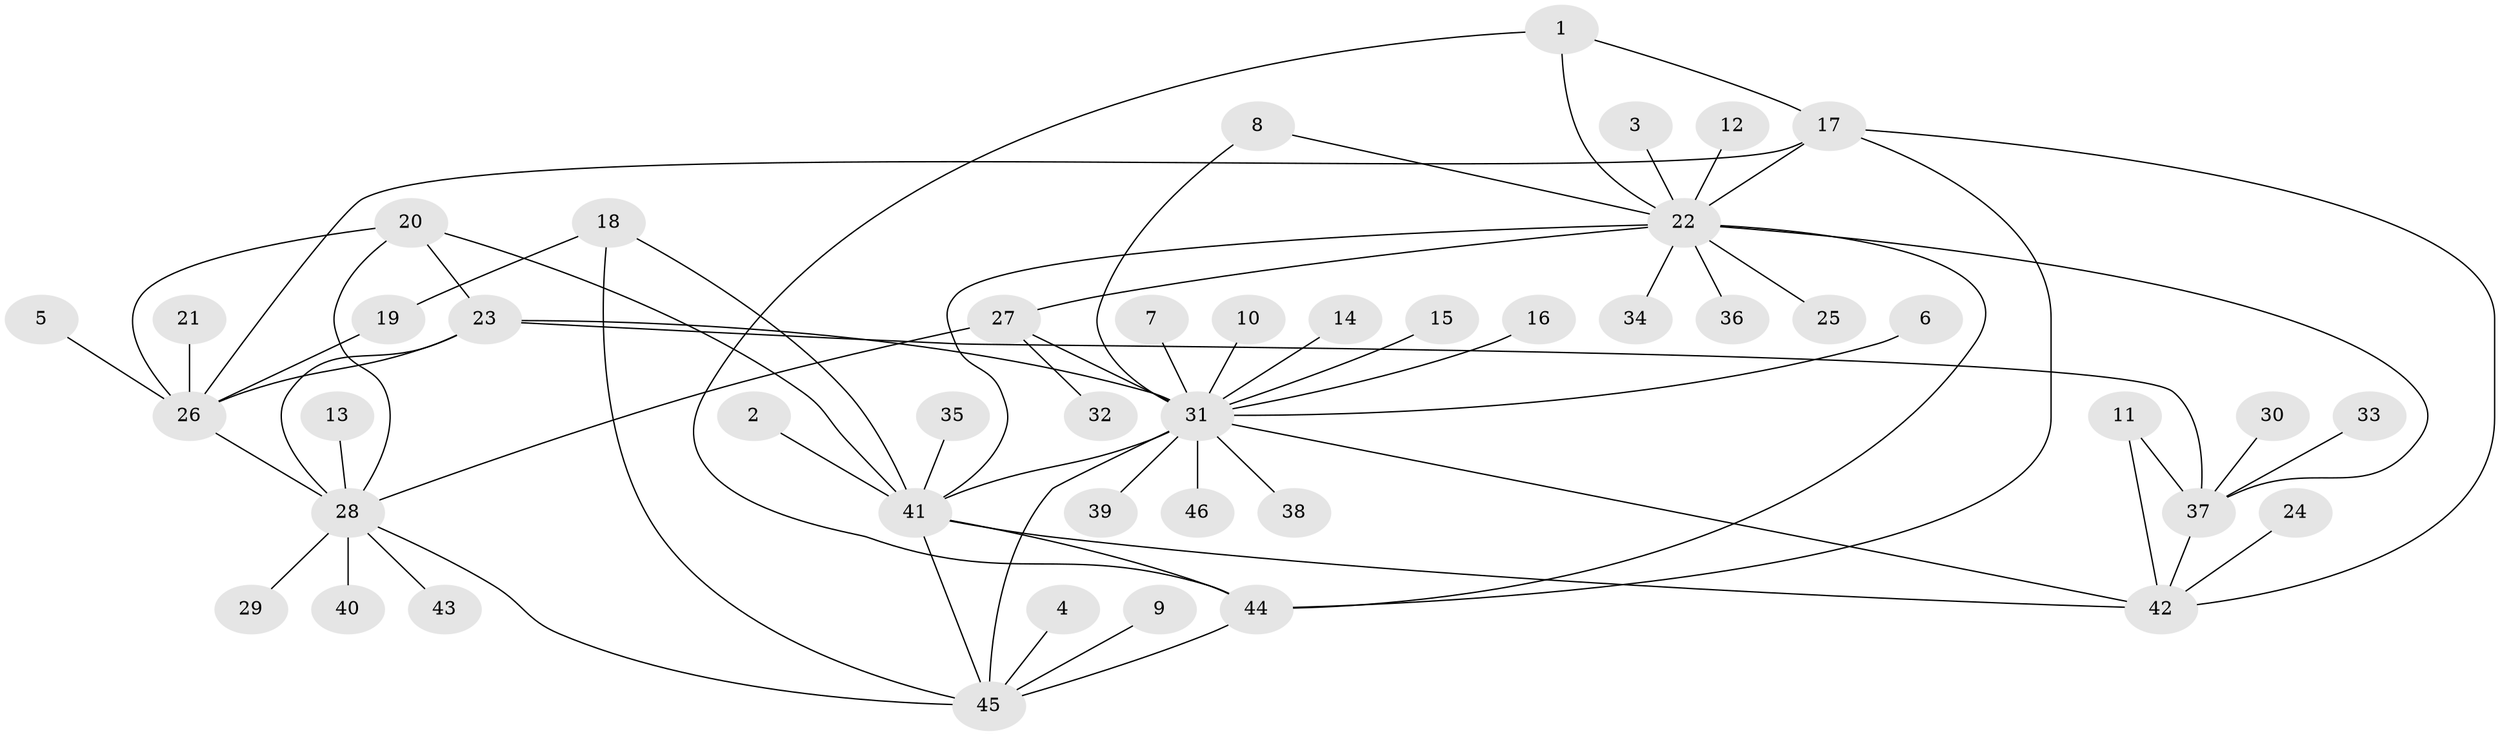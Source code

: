 // original degree distribution, {10: 0.02197802197802198, 7: 0.02197802197802198, 5: 0.04395604395604396, 3: 0.08791208791208792, 9: 0.03296703296703297, 11: 0.01098901098901099, 6: 0.04395604395604396, 8: 0.01098901098901099, 13: 0.01098901098901099, 2: 0.15384615384615385, 1: 0.5604395604395604}
// Generated by graph-tools (version 1.1) at 2025/50/03/09/25 03:50:27]
// undirected, 46 vertices, 67 edges
graph export_dot {
graph [start="1"]
  node [color=gray90,style=filled];
  1;
  2;
  3;
  4;
  5;
  6;
  7;
  8;
  9;
  10;
  11;
  12;
  13;
  14;
  15;
  16;
  17;
  18;
  19;
  20;
  21;
  22;
  23;
  24;
  25;
  26;
  27;
  28;
  29;
  30;
  31;
  32;
  33;
  34;
  35;
  36;
  37;
  38;
  39;
  40;
  41;
  42;
  43;
  44;
  45;
  46;
  1 -- 17 [weight=1.0];
  1 -- 22 [weight=1.0];
  1 -- 44 [weight=1.0];
  2 -- 41 [weight=1.0];
  3 -- 22 [weight=1.0];
  4 -- 45 [weight=1.0];
  5 -- 26 [weight=1.0];
  6 -- 31 [weight=1.0];
  7 -- 31 [weight=1.0];
  8 -- 22 [weight=1.0];
  8 -- 31 [weight=1.0];
  9 -- 45 [weight=1.0];
  10 -- 31 [weight=1.0];
  11 -- 37 [weight=1.0];
  11 -- 42 [weight=2.0];
  12 -- 22 [weight=1.0];
  13 -- 28 [weight=1.0];
  14 -- 31 [weight=1.0];
  15 -- 31 [weight=1.0];
  16 -- 31 [weight=1.0];
  17 -- 22 [weight=1.0];
  17 -- 26 [weight=1.0];
  17 -- 42 [weight=1.0];
  17 -- 44 [weight=1.0];
  18 -- 19 [weight=1.0];
  18 -- 41 [weight=2.0];
  18 -- 45 [weight=2.0];
  19 -- 26 [weight=1.0];
  20 -- 23 [weight=1.0];
  20 -- 26 [weight=1.0];
  20 -- 28 [weight=1.0];
  20 -- 41 [weight=1.0];
  21 -- 26 [weight=1.0];
  22 -- 25 [weight=1.0];
  22 -- 27 [weight=1.0];
  22 -- 34 [weight=1.0];
  22 -- 36 [weight=1.0];
  22 -- 37 [weight=1.0];
  22 -- 41 [weight=1.0];
  22 -- 44 [weight=1.0];
  23 -- 26 [weight=1.0];
  23 -- 28 [weight=1.0];
  23 -- 31 [weight=1.0];
  23 -- 37 [weight=1.0];
  24 -- 42 [weight=1.0];
  26 -- 28 [weight=1.0];
  27 -- 28 [weight=1.0];
  27 -- 31 [weight=3.0];
  27 -- 32 [weight=1.0];
  28 -- 29 [weight=1.0];
  28 -- 40 [weight=1.0];
  28 -- 43 [weight=1.0];
  28 -- 45 [weight=1.0];
  30 -- 37 [weight=1.0];
  31 -- 38 [weight=1.0];
  31 -- 39 [weight=1.0];
  31 -- 41 [weight=1.0];
  31 -- 42 [weight=1.0];
  31 -- 45 [weight=2.0];
  31 -- 46 [weight=1.0];
  33 -- 37 [weight=1.0];
  35 -- 41 [weight=1.0];
  37 -- 42 [weight=2.0];
  41 -- 42 [weight=1.0];
  41 -- 44 [weight=1.0];
  41 -- 45 [weight=1.0];
  44 -- 45 [weight=1.0];
}
